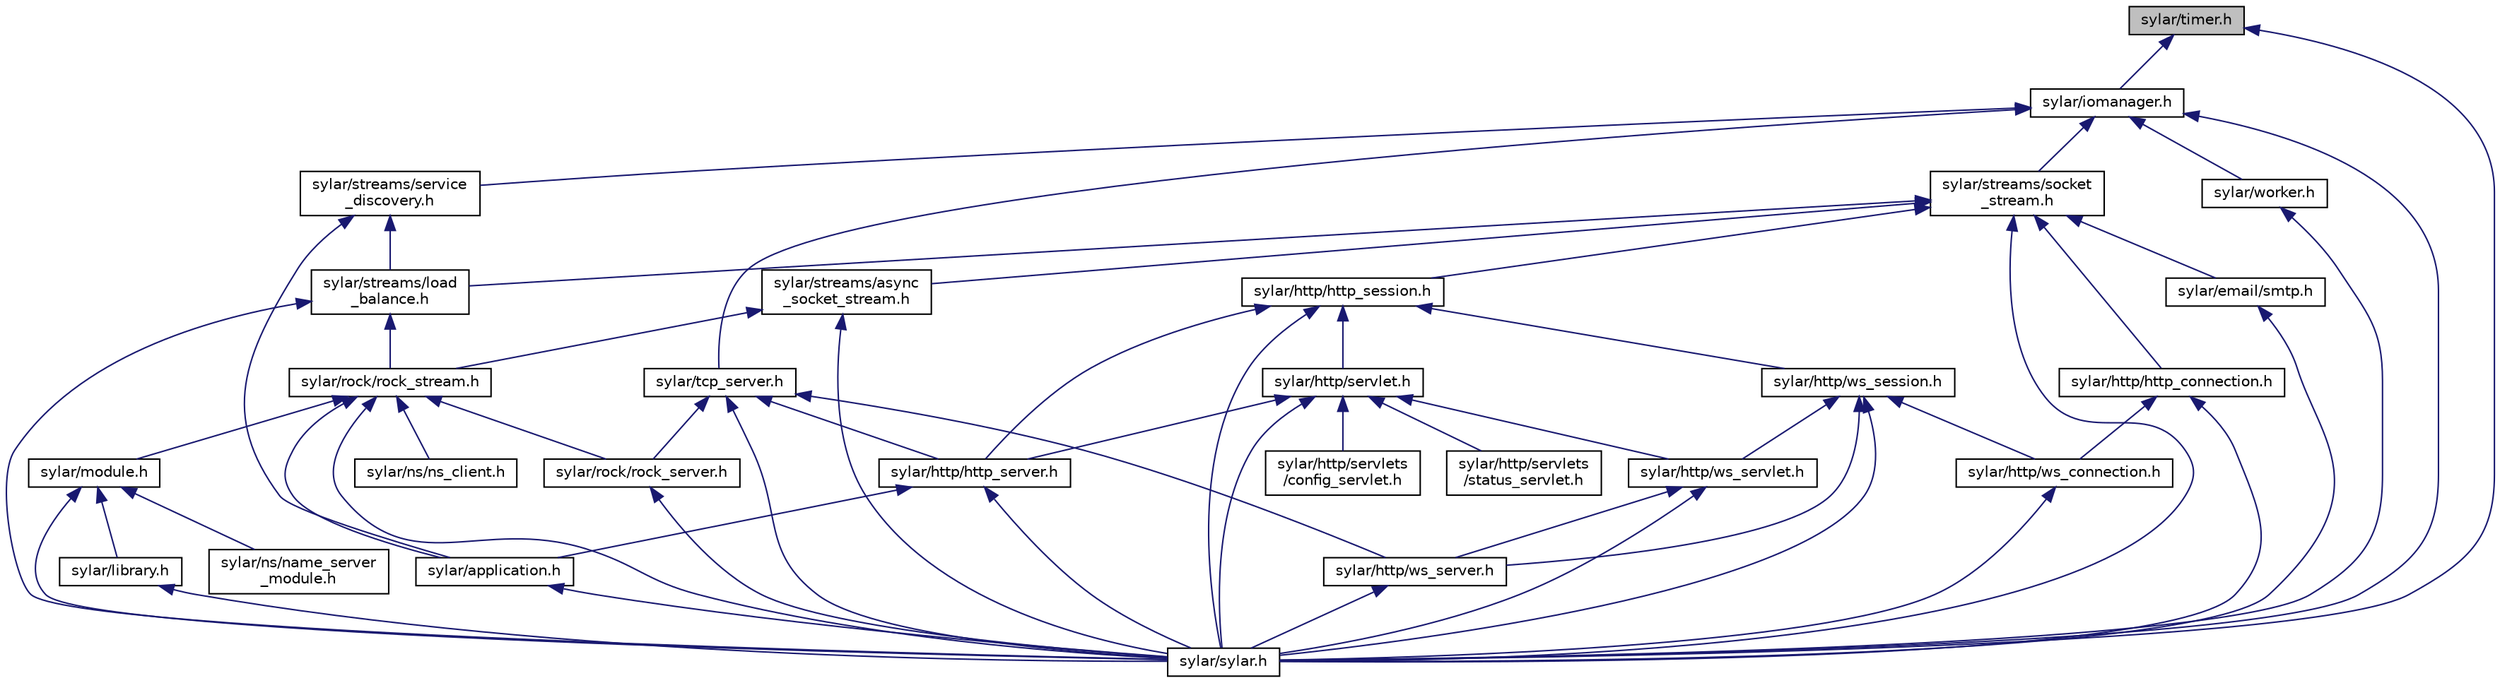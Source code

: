 digraph "sylar/timer.h"
{
 // LATEX_PDF_SIZE
  edge [fontname="Helvetica",fontsize="10",labelfontname="Helvetica",labelfontsize="10"];
  node [fontname="Helvetica",fontsize="10",shape=record];
  Node1 [label="sylar/timer.h",height=0.2,width=0.4,color="black", fillcolor="grey75", style="filled", fontcolor="black",tooltip="定时器封装"];
  Node1 -> Node2 [dir="back",color="midnightblue",fontsize="10",style="solid",fontname="Helvetica"];
  Node2 [label="sylar/iomanager.h",height=0.2,width=0.4,color="black", fillcolor="white", style="filled",URL="$iomanager_8h.html",tooltip="基于Epoll的IO协程调度器"];
  Node2 -> Node3 [dir="back",color="midnightblue",fontsize="10",style="solid",fontname="Helvetica"];
  Node3 [label="sylar/tcp_server.h",height=0.2,width=0.4,color="black", fillcolor="white", style="filled",URL="$tcp__server_8h.html",tooltip="TCP服务器的封装"];
  Node3 -> Node4 [dir="back",color="midnightblue",fontsize="10",style="solid",fontname="Helvetica"];
  Node4 [label="sylar/http/http_server.h",height=0.2,width=0.4,color="black", fillcolor="white", style="filled",URL="$http__server_8h.html",tooltip="HTTP服务器封装"];
  Node4 -> Node5 [dir="back",color="midnightblue",fontsize="10",style="solid",fontname="Helvetica"];
  Node5 [label="sylar/application.h",height=0.2,width=0.4,color="black", fillcolor="white", style="filled",URL="$application_8h_source.html",tooltip=" "];
  Node5 -> Node6 [dir="back",color="midnightblue",fontsize="10",style="solid",fontname="Helvetica"];
  Node6 [label="sylar/sylar.h",height=0.2,width=0.4,color="black", fillcolor="white", style="filled",URL="$sylar_8h.html",tooltip="sylar头文件"];
  Node4 -> Node6 [dir="back",color="midnightblue",fontsize="10",style="solid",fontname="Helvetica"];
  Node3 -> Node7 [dir="back",color="midnightblue",fontsize="10",style="solid",fontname="Helvetica"];
  Node7 [label="sylar/http/ws_server.h",height=0.2,width=0.4,color="black", fillcolor="white", style="filled",URL="$ws__server_8h_source.html",tooltip=" "];
  Node7 -> Node6 [dir="back",color="midnightblue",fontsize="10",style="solid",fontname="Helvetica"];
  Node3 -> Node8 [dir="back",color="midnightblue",fontsize="10",style="solid",fontname="Helvetica"];
  Node8 [label="sylar/rock/rock_server.h",height=0.2,width=0.4,color="black", fillcolor="white", style="filled",URL="$rock__server_8h_source.html",tooltip=" "];
  Node8 -> Node6 [dir="back",color="midnightblue",fontsize="10",style="solid",fontname="Helvetica"];
  Node3 -> Node6 [dir="back",color="midnightblue",fontsize="10",style="solid",fontname="Helvetica"];
  Node2 -> Node9 [dir="back",color="midnightblue",fontsize="10",style="solid",fontname="Helvetica"];
  Node9 [label="sylar/streams/socket\l_stream.h",height=0.2,width=0.4,color="black", fillcolor="white", style="filled",URL="$socket__stream_8h.html",tooltip="Socket流式接口封装"];
  Node9 -> Node10 [dir="back",color="midnightblue",fontsize="10",style="solid",fontname="Helvetica"];
  Node10 [label="sylar/http/http_session.h",height=0.2,width=0.4,color="black", fillcolor="white", style="filled",URL="$http__session_8h.html",tooltip="HTTPSession封装"];
  Node10 -> Node4 [dir="back",color="midnightblue",fontsize="10",style="solid",fontname="Helvetica"];
  Node10 -> Node11 [dir="back",color="midnightblue",fontsize="10",style="solid",fontname="Helvetica"];
  Node11 [label="sylar/http/servlet.h",height=0.2,width=0.4,color="black", fillcolor="white", style="filled",URL="$servlet_8h.html",tooltip="Servlet封装"];
  Node11 -> Node4 [dir="back",color="midnightblue",fontsize="10",style="solid",fontname="Helvetica"];
  Node11 -> Node12 [dir="back",color="midnightblue",fontsize="10",style="solid",fontname="Helvetica"];
  Node12 [label="sylar/http/servlets\l/config_servlet.h",height=0.2,width=0.4,color="black", fillcolor="white", style="filled",URL="$config__servlet_8h_source.html",tooltip=" "];
  Node11 -> Node13 [dir="back",color="midnightblue",fontsize="10",style="solid",fontname="Helvetica"];
  Node13 [label="sylar/http/servlets\l/status_servlet.h",height=0.2,width=0.4,color="black", fillcolor="white", style="filled",URL="$status__servlet_8h_source.html",tooltip=" "];
  Node11 -> Node14 [dir="back",color="midnightblue",fontsize="10",style="solid",fontname="Helvetica"];
  Node14 [label="sylar/http/ws_servlet.h",height=0.2,width=0.4,color="black", fillcolor="white", style="filled",URL="$ws__servlet_8h_source.html",tooltip=" "];
  Node14 -> Node7 [dir="back",color="midnightblue",fontsize="10",style="solid",fontname="Helvetica"];
  Node14 -> Node6 [dir="back",color="midnightblue",fontsize="10",style="solid",fontname="Helvetica"];
  Node11 -> Node6 [dir="back",color="midnightblue",fontsize="10",style="solid",fontname="Helvetica"];
  Node10 -> Node15 [dir="back",color="midnightblue",fontsize="10",style="solid",fontname="Helvetica"];
  Node15 [label="sylar/http/ws_session.h",height=0.2,width=0.4,color="black", fillcolor="white", style="filled",URL="$ws__session_8h_source.html",tooltip=" "];
  Node15 -> Node16 [dir="back",color="midnightblue",fontsize="10",style="solid",fontname="Helvetica"];
  Node16 [label="sylar/http/ws_connection.h",height=0.2,width=0.4,color="black", fillcolor="white", style="filled",URL="$ws__connection_8h_source.html",tooltip=" "];
  Node16 -> Node6 [dir="back",color="midnightblue",fontsize="10",style="solid",fontname="Helvetica"];
  Node15 -> Node7 [dir="back",color="midnightblue",fontsize="10",style="solid",fontname="Helvetica"];
  Node15 -> Node14 [dir="back",color="midnightblue",fontsize="10",style="solid",fontname="Helvetica"];
  Node15 -> Node6 [dir="back",color="midnightblue",fontsize="10",style="solid",fontname="Helvetica"];
  Node10 -> Node6 [dir="back",color="midnightblue",fontsize="10",style="solid",fontname="Helvetica"];
  Node9 -> Node17 [dir="back",color="midnightblue",fontsize="10",style="solid",fontname="Helvetica"];
  Node17 [label="sylar/streams/async\l_socket_stream.h",height=0.2,width=0.4,color="black", fillcolor="white", style="filled",URL="$async__socket__stream_8h_source.html",tooltip=" "];
  Node17 -> Node18 [dir="back",color="midnightblue",fontsize="10",style="solid",fontname="Helvetica"];
  Node18 [label="sylar/rock/rock_stream.h",height=0.2,width=0.4,color="black", fillcolor="white", style="filled",URL="$rock__stream_8h_source.html",tooltip=" "];
  Node18 -> Node5 [dir="back",color="midnightblue",fontsize="10",style="solid",fontname="Helvetica"];
  Node18 -> Node19 [dir="back",color="midnightblue",fontsize="10",style="solid",fontname="Helvetica"];
  Node19 [label="sylar/module.h",height=0.2,width=0.4,color="black", fillcolor="white", style="filled",URL="$module_8h_source.html",tooltip=" "];
  Node19 -> Node20 [dir="back",color="midnightblue",fontsize="10",style="solid",fontname="Helvetica"];
  Node20 [label="sylar/library.h",height=0.2,width=0.4,color="black", fillcolor="white", style="filled",URL="$library_8h_source.html",tooltip=" "];
  Node20 -> Node6 [dir="back",color="midnightblue",fontsize="10",style="solid",fontname="Helvetica"];
  Node19 -> Node21 [dir="back",color="midnightblue",fontsize="10",style="solid",fontname="Helvetica"];
  Node21 [label="sylar/ns/name_server\l_module.h",height=0.2,width=0.4,color="black", fillcolor="white", style="filled",URL="$name__server__module_8h_source.html",tooltip=" "];
  Node19 -> Node6 [dir="back",color="midnightblue",fontsize="10",style="solid",fontname="Helvetica"];
  Node18 -> Node22 [dir="back",color="midnightblue",fontsize="10",style="solid",fontname="Helvetica"];
  Node22 [label="sylar/ns/ns_client.h",height=0.2,width=0.4,color="black", fillcolor="white", style="filled",URL="$ns__client_8h_source.html",tooltip=" "];
  Node18 -> Node8 [dir="back",color="midnightblue",fontsize="10",style="solid",fontname="Helvetica"];
  Node18 -> Node6 [dir="back",color="midnightblue",fontsize="10",style="solid",fontname="Helvetica"];
  Node17 -> Node6 [dir="back",color="midnightblue",fontsize="10",style="solid",fontname="Helvetica"];
  Node9 -> Node23 [dir="back",color="midnightblue",fontsize="10",style="solid",fontname="Helvetica"];
  Node23 [label="sylar/streams/load\l_balance.h",height=0.2,width=0.4,color="black", fillcolor="white", style="filled",URL="$load__balance_8h_source.html",tooltip=" "];
  Node23 -> Node18 [dir="back",color="midnightblue",fontsize="10",style="solid",fontname="Helvetica"];
  Node23 -> Node6 [dir="back",color="midnightblue",fontsize="10",style="solid",fontname="Helvetica"];
  Node9 -> Node24 [dir="back",color="midnightblue",fontsize="10",style="solid",fontname="Helvetica"];
  Node24 [label="sylar/email/smtp.h",height=0.2,width=0.4,color="black", fillcolor="white", style="filled",URL="$smtp_8h_source.html",tooltip=" "];
  Node24 -> Node6 [dir="back",color="midnightblue",fontsize="10",style="solid",fontname="Helvetica"];
  Node9 -> Node25 [dir="back",color="midnightblue",fontsize="10",style="solid",fontname="Helvetica"];
  Node25 [label="sylar/http/http_connection.h",height=0.2,width=0.4,color="black", fillcolor="white", style="filled",URL="$http__connection_8h.html",tooltip="HTTP客户端类"];
  Node25 -> Node16 [dir="back",color="midnightblue",fontsize="10",style="solid",fontname="Helvetica"];
  Node25 -> Node6 [dir="back",color="midnightblue",fontsize="10",style="solid",fontname="Helvetica"];
  Node9 -> Node6 [dir="back",color="midnightblue",fontsize="10",style="solid",fontname="Helvetica"];
  Node2 -> Node26 [dir="back",color="midnightblue",fontsize="10",style="solid",fontname="Helvetica"];
  Node26 [label="sylar/streams/service\l_discovery.h",height=0.2,width=0.4,color="black", fillcolor="white", style="filled",URL="$service__discovery_8h_source.html",tooltip=" "];
  Node26 -> Node5 [dir="back",color="midnightblue",fontsize="10",style="solid",fontname="Helvetica"];
  Node26 -> Node23 [dir="back",color="midnightblue",fontsize="10",style="solid",fontname="Helvetica"];
  Node2 -> Node6 [dir="back",color="midnightblue",fontsize="10",style="solid",fontname="Helvetica"];
  Node2 -> Node27 [dir="back",color="midnightblue",fontsize="10",style="solid",fontname="Helvetica"];
  Node27 [label="sylar/worker.h",height=0.2,width=0.4,color="black", fillcolor="white", style="filled",URL="$worker_8h_source.html",tooltip=" "];
  Node27 -> Node6 [dir="back",color="midnightblue",fontsize="10",style="solid",fontname="Helvetica"];
  Node1 -> Node6 [dir="back",color="midnightblue",fontsize="10",style="solid",fontname="Helvetica"];
}
